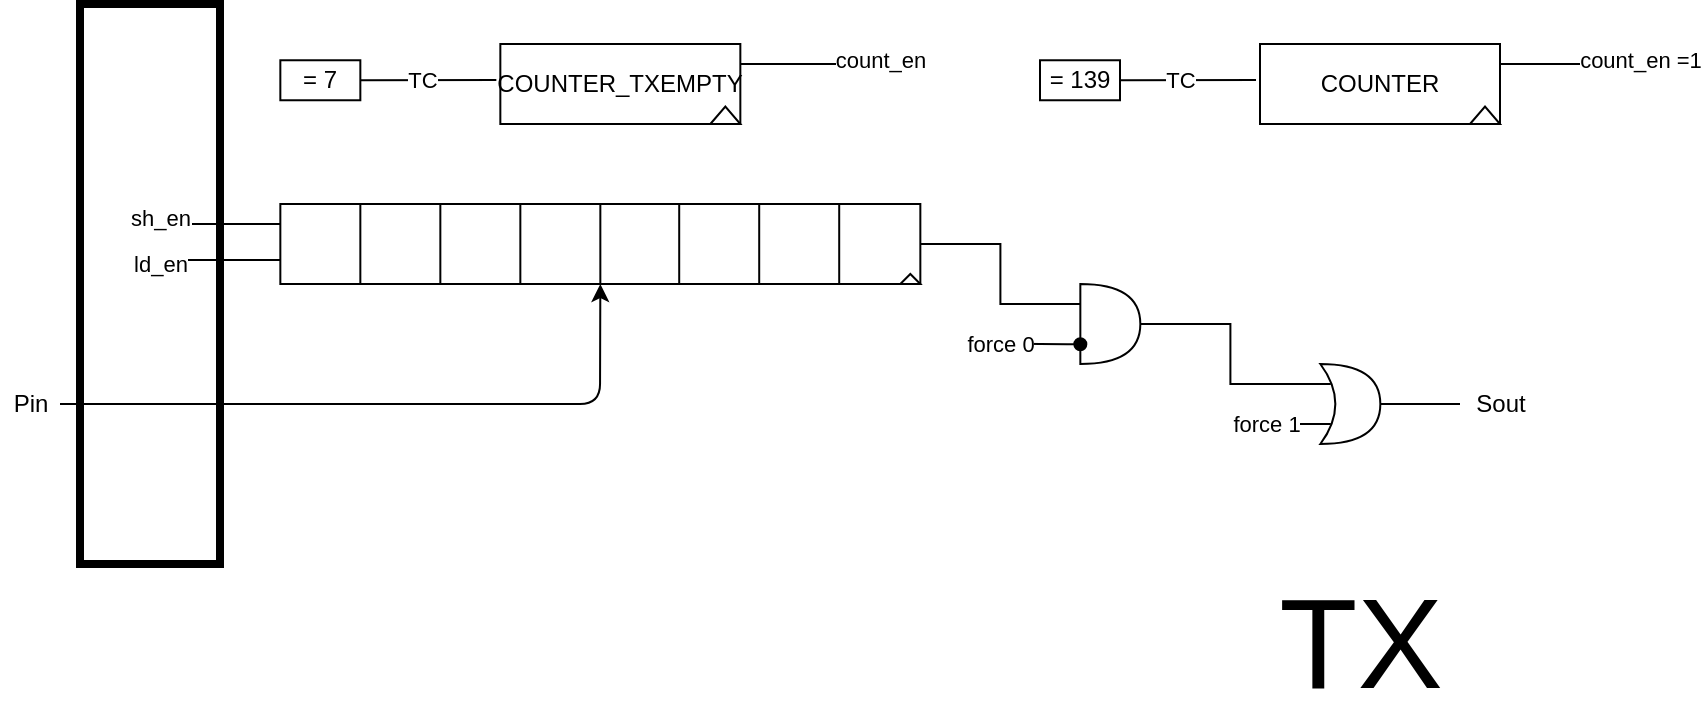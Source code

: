 <mxfile version="14.0.0" type="github">
  <diagram id="S4fYWXtu835OQgn1I5YK" name="Page-1">
    <mxGraphModel dx="2629" dy="806" grid="1" gridSize="10" guides="1" tooltips="1" connect="1" arrows="1" fold="1" page="1" pageScale="1" pageWidth="827" pageHeight="1169" math="0" shadow="0">
      <root>
        <mxCell id="0" />
        <mxCell id="1" parent="0" />
        <mxCell id="EzJb_2AODaSsY35CWrnH-17" style="edgeStyle=orthogonalEdgeStyle;rounded=0;orthogonalLoop=1;jettySize=auto;html=1;entryX=0;entryY=0.25;entryDx=0;entryDy=0;entryPerimeter=0;endArrow=none;endFill=0;" parent="1" source="EzJb_2AODaSsY35CWrnH-1" target="EzJb_2AODaSsY35CWrnH-16" edge="1">
          <mxGeometry relative="1" as="geometry" />
        </mxCell>
        <mxCell id="EzJb_2AODaSsY35CWrnH-1" value="" style="rounded=0;whiteSpace=wrap;html=1;" parent="1" vertex="1">
          <mxGeometry x="100.17" y="120" width="320" height="40" as="geometry" />
        </mxCell>
        <mxCell id="EzJb_2AODaSsY35CWrnH-2" value="" style="endArrow=none;html=1;" parent="1" edge="1">
          <mxGeometry width="50" height="50" relative="1" as="geometry">
            <mxPoint x="140.17" y="160" as="sourcePoint" />
            <mxPoint x="140.17" y="120" as="targetPoint" />
          </mxGeometry>
        </mxCell>
        <mxCell id="EzJb_2AODaSsY35CWrnH-3" value="" style="endArrow=none;html=1;" parent="1" edge="1">
          <mxGeometry width="50" height="50" relative="1" as="geometry">
            <mxPoint x="180.17" y="160" as="sourcePoint" />
            <mxPoint x="180.17" y="120" as="targetPoint" />
          </mxGeometry>
        </mxCell>
        <mxCell id="EzJb_2AODaSsY35CWrnH-4" value="" style="endArrow=none;html=1;" parent="1" edge="1">
          <mxGeometry width="50" height="50" relative="1" as="geometry">
            <mxPoint x="220.17" y="160" as="sourcePoint" />
            <mxPoint x="220.17" y="120" as="targetPoint" />
          </mxGeometry>
        </mxCell>
        <mxCell id="EzJb_2AODaSsY35CWrnH-5" value="" style="endArrow=none;html=1;" parent="1" edge="1">
          <mxGeometry width="50" height="50" relative="1" as="geometry">
            <mxPoint x="260.17" y="160" as="sourcePoint" />
            <mxPoint x="260.17" y="120" as="targetPoint" />
          </mxGeometry>
        </mxCell>
        <mxCell id="EzJb_2AODaSsY35CWrnH-6" value="" style="endArrow=none;html=1;" parent="1" edge="1">
          <mxGeometry width="50" height="50" relative="1" as="geometry">
            <mxPoint x="299.6" y="160" as="sourcePoint" />
            <mxPoint x="299.6" y="120" as="targetPoint" />
          </mxGeometry>
        </mxCell>
        <mxCell id="EzJb_2AODaSsY35CWrnH-7" value="" style="endArrow=none;html=1;" parent="1" edge="1">
          <mxGeometry width="50" height="50" relative="1" as="geometry">
            <mxPoint x="339.6" y="160" as="sourcePoint" />
            <mxPoint x="339.6" y="120" as="targetPoint" />
          </mxGeometry>
        </mxCell>
        <mxCell id="EzJb_2AODaSsY35CWrnH-8" value="" style="endArrow=none;html=1;" parent="1" edge="1">
          <mxGeometry width="50" height="50" relative="1" as="geometry">
            <mxPoint x="379.6" y="160" as="sourcePoint" />
            <mxPoint x="379.6" y="120" as="targetPoint" />
          </mxGeometry>
        </mxCell>
        <mxCell id="EzJb_2AODaSsY35CWrnH-10" value="" style="triangle;whiteSpace=wrap;html=1;rotation=-90;" parent="1" vertex="1">
          <mxGeometry x="412.67" y="152.5" width="5" height="10" as="geometry" />
        </mxCell>
        <mxCell id="EzJb_2AODaSsY35CWrnH-12" value="" style="endArrow=classic;html=1;" parent="1" source="DzvZw3ezXd9Cs3Re6mV4-5" edge="1">
          <mxGeometry width="50" height="50" relative="1" as="geometry">
            <mxPoint x="-20" y="220" as="sourcePoint" />
            <mxPoint x="260.17" y="160" as="targetPoint" />
            <Array as="points">
              <mxPoint x="260" y="220" />
            </Array>
          </mxGeometry>
        </mxCell>
        <mxCell id="EzJb_2AODaSsY35CWrnH-14" value="" style="shape=xor;whiteSpace=wrap;html=1;" parent="1" vertex="1">
          <mxGeometry x="620.17" y="200" width="30" height="40" as="geometry" />
        </mxCell>
        <mxCell id="EzJb_2AODaSsY35CWrnH-18" style="edgeStyle=orthogonalEdgeStyle;rounded=0;orthogonalLoop=1;jettySize=auto;html=1;entryX=0.175;entryY=0.25;entryDx=0;entryDy=0;entryPerimeter=0;endArrow=none;endFill=0;" parent="1" source="EzJb_2AODaSsY35CWrnH-16" target="EzJb_2AODaSsY35CWrnH-14" edge="1">
          <mxGeometry relative="1" as="geometry" />
        </mxCell>
        <mxCell id="EzJb_2AODaSsY35CWrnH-16" value="" style="shape=or;whiteSpace=wrap;html=1;" parent="1" vertex="1">
          <mxGeometry x="500.17" y="160" width="30" height="40" as="geometry" />
        </mxCell>
        <mxCell id="EzJb_2AODaSsY35CWrnH-19" value="" style="endArrow=oval;html=1;endFill=1;" parent="1" edge="1">
          <mxGeometry width="50" height="50" relative="1" as="geometry">
            <mxPoint x="464.17" y="189.86" as="sourcePoint" />
            <mxPoint x="500.17" y="190.15" as="targetPoint" />
            <Array as="points">
              <mxPoint x="490.17" y="190.15" />
            </Array>
          </mxGeometry>
        </mxCell>
        <mxCell id="EzJb_2AODaSsY35CWrnH-24" value="force 0" style="edgeLabel;html=1;align=center;verticalAlign=middle;resizable=0;points=[];" parent="EzJb_2AODaSsY35CWrnH-19" vertex="1" connectable="0">
          <mxGeometry x="-0.024" y="1" relative="1" as="geometry">
            <mxPoint x="-21.63" y="0.94" as="offset" />
          </mxGeometry>
        </mxCell>
        <mxCell id="EzJb_2AODaSsY35CWrnH-20" value="" style="endArrow=none;html=1;entryX=0.175;entryY=0.75;entryDx=0;entryDy=0;entryPerimeter=0;endFill=0;" parent="1" target="EzJb_2AODaSsY35CWrnH-14" edge="1">
          <mxGeometry width="50" height="50" relative="1" as="geometry">
            <mxPoint x="580.17" y="230" as="sourcePoint" />
            <mxPoint x="620.17" y="230" as="targetPoint" />
          </mxGeometry>
        </mxCell>
        <mxCell id="EzJb_2AODaSsY35CWrnH-23" value="force 1" style="edgeLabel;html=1;align=center;verticalAlign=middle;resizable=0;points=[];" parent="EzJb_2AODaSsY35CWrnH-20" vertex="1" connectable="0">
          <mxGeometry x="-0.447" relative="1" as="geometry">
            <mxPoint as="offset" />
          </mxGeometry>
        </mxCell>
        <mxCell id="EzJb_2AODaSsY35CWrnH-22" value="" style="endArrow=none;html=1;endFill=0;" parent="1" target="DzvZw3ezXd9Cs3Re6mV4-3" edge="1">
          <mxGeometry width="50" height="50" relative="1" as="geometry">
            <mxPoint x="650.17" y="220" as="sourcePoint" />
            <mxPoint x="700.17" y="220" as="targetPoint" />
          </mxGeometry>
        </mxCell>
        <mxCell id="EzJb_2AODaSsY35CWrnH-27" value="COUNTER_TXEMPTY" style="rounded=0;whiteSpace=wrap;html=1;" parent="1" vertex="1">
          <mxGeometry x="210.17" y="40" width="120" height="40" as="geometry" />
        </mxCell>
        <mxCell id="EzJb_2AODaSsY35CWrnH-32" style="edgeStyle=orthogonalEdgeStyle;rounded=0;orthogonalLoop=1;jettySize=auto;html=1;exitX=1;exitY=0.25;exitDx=0;exitDy=0;endArrow=none;endFill=0;" parent="1" source="EzJb_2AODaSsY35CWrnH-27" edge="1">
          <mxGeometry relative="1" as="geometry">
            <mxPoint x="388.17" y="50" as="targetPoint" />
            <mxPoint x="297.67" y="40" as="sourcePoint" />
            <Array as="points">
              <mxPoint x="387.67" y="50" />
            </Array>
          </mxGeometry>
        </mxCell>
        <mxCell id="EzJb_2AODaSsY35CWrnH-33" value="count_en" style="edgeLabel;html=1;align=center;verticalAlign=middle;resizable=0;points=[];" parent="EzJb_2AODaSsY35CWrnH-32" vertex="1" connectable="0">
          <mxGeometry x="-0.296" y="-1" relative="1" as="geometry">
            <mxPoint x="49" y="-2.87" as="offset" />
          </mxGeometry>
        </mxCell>
        <mxCell id="EzJb_2AODaSsY35CWrnH-40" value="" style="endArrow=none;html=1;entryX=0;entryY=0.25;entryDx=0;entryDy=0;" parent="1" target="EzJb_2AODaSsY35CWrnH-1" edge="1">
          <mxGeometry width="50" height="50" relative="1" as="geometry">
            <mxPoint x="50.17" y="130" as="sourcePoint" />
            <mxPoint x="160.17" y="190" as="targetPoint" />
          </mxGeometry>
        </mxCell>
        <mxCell id="EzJb_2AODaSsY35CWrnH-41" value="sh_en" style="edgeLabel;html=1;align=center;verticalAlign=middle;resizable=0;points=[];" parent="EzJb_2AODaSsY35CWrnH-40" vertex="1" connectable="0">
          <mxGeometry x="0.163" y="3" relative="1" as="geometry">
            <mxPoint x="-39.14" as="offset" />
          </mxGeometry>
        </mxCell>
        <mxCell id="EzJb_2AODaSsY35CWrnH-42" value="" style="endArrow=none;html=1;" parent="1" edge="1">
          <mxGeometry width="50" height="50" relative="1" as="geometry">
            <mxPoint x="40.17" y="148" as="sourcePoint" />
            <mxPoint x="100.17" y="148" as="targetPoint" />
            <Array as="points" />
          </mxGeometry>
        </mxCell>
        <mxCell id="EzJb_2AODaSsY35CWrnH-45" value="ld_en" style="edgeLabel;html=1;align=center;verticalAlign=middle;resizable=0;points=[];" parent="EzJb_2AODaSsY35CWrnH-42" vertex="1" connectable="0">
          <mxGeometry x="-0.462" y="-2" relative="1" as="geometry">
            <mxPoint x="-16.17" as="offset" />
          </mxGeometry>
        </mxCell>
        <mxCell id="EzJb_2AODaSsY35CWrnH-46" value="" style="endArrow=none;html=1;exitX=1;exitY=0.5;exitDx=0;exitDy=0;" parent="1" source="EzJb_2AODaSsY35CWrnH-49" edge="1">
          <mxGeometry width="50" height="50" relative="1" as="geometry">
            <mxPoint x="167.67" y="50" as="sourcePoint" />
            <mxPoint x="208.17" y="58" as="targetPoint" />
            <Array as="points" />
          </mxGeometry>
        </mxCell>
        <mxCell id="EzJb_2AODaSsY35CWrnH-47" value="TC" style="edgeLabel;html=1;align=center;verticalAlign=middle;resizable=0;points=[];" parent="EzJb_2AODaSsY35CWrnH-46" vertex="1" connectable="0">
          <mxGeometry x="0.253" y="2" relative="1" as="geometry">
            <mxPoint x="-12.28" y="2.18" as="offset" />
          </mxGeometry>
        </mxCell>
        <mxCell id="EzJb_2AODaSsY35CWrnH-49" value="= 7" style="rounded=0;whiteSpace=wrap;html=1;" parent="1" vertex="1">
          <mxGeometry x="100.17" y="48.13" width="40" height="20" as="geometry" />
        </mxCell>
        <mxCell id="EzJb_2AODaSsY35CWrnH-54" value="" style="triangle;whiteSpace=wrap;html=1;rotation=-90;" parent="1" vertex="1">
          <mxGeometry x="318.3" y="68.13" width="8.75" height="15" as="geometry" />
        </mxCell>
        <mxCell id="DzvZw3ezXd9Cs3Re6mV4-3" value="Sout" style="text;html=1;align=center;verticalAlign=middle;resizable=0;points=[];autosize=1;" parent="1" vertex="1">
          <mxGeometry x="690" y="210" width="40" height="20" as="geometry" />
        </mxCell>
        <mxCell id="DzvZw3ezXd9Cs3Re6mV4-4" value="" style="rounded=0;whiteSpace=wrap;html=1;glass=0;sketch=0;strokeWidth=4;fillColor=none;" parent="1" vertex="1">
          <mxGeometry y="20" width="70" height="280" as="geometry" />
        </mxCell>
        <mxCell id="DzvZw3ezXd9Cs3Re6mV4-5" value="Pin" style="text;html=1;align=center;verticalAlign=middle;resizable=0;points=[];autosize=1;" parent="1" vertex="1">
          <mxGeometry x="-40" y="210" width="30" height="20" as="geometry" />
        </mxCell>
        <mxCell id="DzvZw3ezXd9Cs3Re6mV4-6" value="&lt;font style=&quot;font-size: 64px&quot;&gt;TX&lt;/font&gt;" style="text;html=1;align=center;verticalAlign=middle;resizable=0;points=[];autosize=1;" parent="1" vertex="1">
          <mxGeometry x="590" y="320" width="100" height="40" as="geometry" />
        </mxCell>
        <mxCell id="uUyU5nX94pncd0CpgL3v-1" value="COUNTER" style="rounded=0;whiteSpace=wrap;html=1;" vertex="1" parent="1">
          <mxGeometry x="590" y="40" width="120" height="40" as="geometry" />
        </mxCell>
        <mxCell id="uUyU5nX94pncd0CpgL3v-2" style="edgeStyle=orthogonalEdgeStyle;rounded=0;orthogonalLoop=1;jettySize=auto;html=1;exitX=1;exitY=0.25;exitDx=0;exitDy=0;endArrow=none;endFill=0;" edge="1" parent="1" source="uUyU5nX94pncd0CpgL3v-1">
          <mxGeometry relative="1" as="geometry">
            <mxPoint x="768" y="50" as="targetPoint" />
            <mxPoint x="677.5" y="40" as="sourcePoint" />
            <Array as="points">
              <mxPoint x="767.5" y="50" />
            </Array>
          </mxGeometry>
        </mxCell>
        <mxCell id="uUyU5nX94pncd0CpgL3v-3" value="count_en =1" style="edgeLabel;html=1;align=center;verticalAlign=middle;resizable=0;points=[];" vertex="1" connectable="0" parent="uUyU5nX94pncd0CpgL3v-2">
          <mxGeometry x="-0.296" y="-1" relative="1" as="geometry">
            <mxPoint x="49" y="-2.87" as="offset" />
          </mxGeometry>
        </mxCell>
        <mxCell id="uUyU5nX94pncd0CpgL3v-4" value="" style="endArrow=none;html=1;exitX=1;exitY=0.5;exitDx=0;exitDy=0;" edge="1" parent="1" source="uUyU5nX94pncd0CpgL3v-6">
          <mxGeometry width="50" height="50" relative="1" as="geometry">
            <mxPoint x="547.5" y="50" as="sourcePoint" />
            <mxPoint x="588" y="58" as="targetPoint" />
            <Array as="points" />
          </mxGeometry>
        </mxCell>
        <mxCell id="uUyU5nX94pncd0CpgL3v-5" value="TC" style="edgeLabel;html=1;align=center;verticalAlign=middle;resizable=0;points=[];" vertex="1" connectable="0" parent="uUyU5nX94pncd0CpgL3v-4">
          <mxGeometry x="0.253" y="2" relative="1" as="geometry">
            <mxPoint x="-12.28" y="2.18" as="offset" />
          </mxGeometry>
        </mxCell>
        <mxCell id="uUyU5nX94pncd0CpgL3v-6" value="= 139" style="rounded=0;whiteSpace=wrap;html=1;" vertex="1" parent="1">
          <mxGeometry x="480" y="48.13" width="40" height="20" as="geometry" />
        </mxCell>
        <mxCell id="uUyU5nX94pncd0CpgL3v-7" value="" style="triangle;whiteSpace=wrap;html=1;rotation=-90;" vertex="1" parent="1">
          <mxGeometry x="698.13" y="68.13" width="8.75" height="15" as="geometry" />
        </mxCell>
      </root>
    </mxGraphModel>
  </diagram>
</mxfile>
